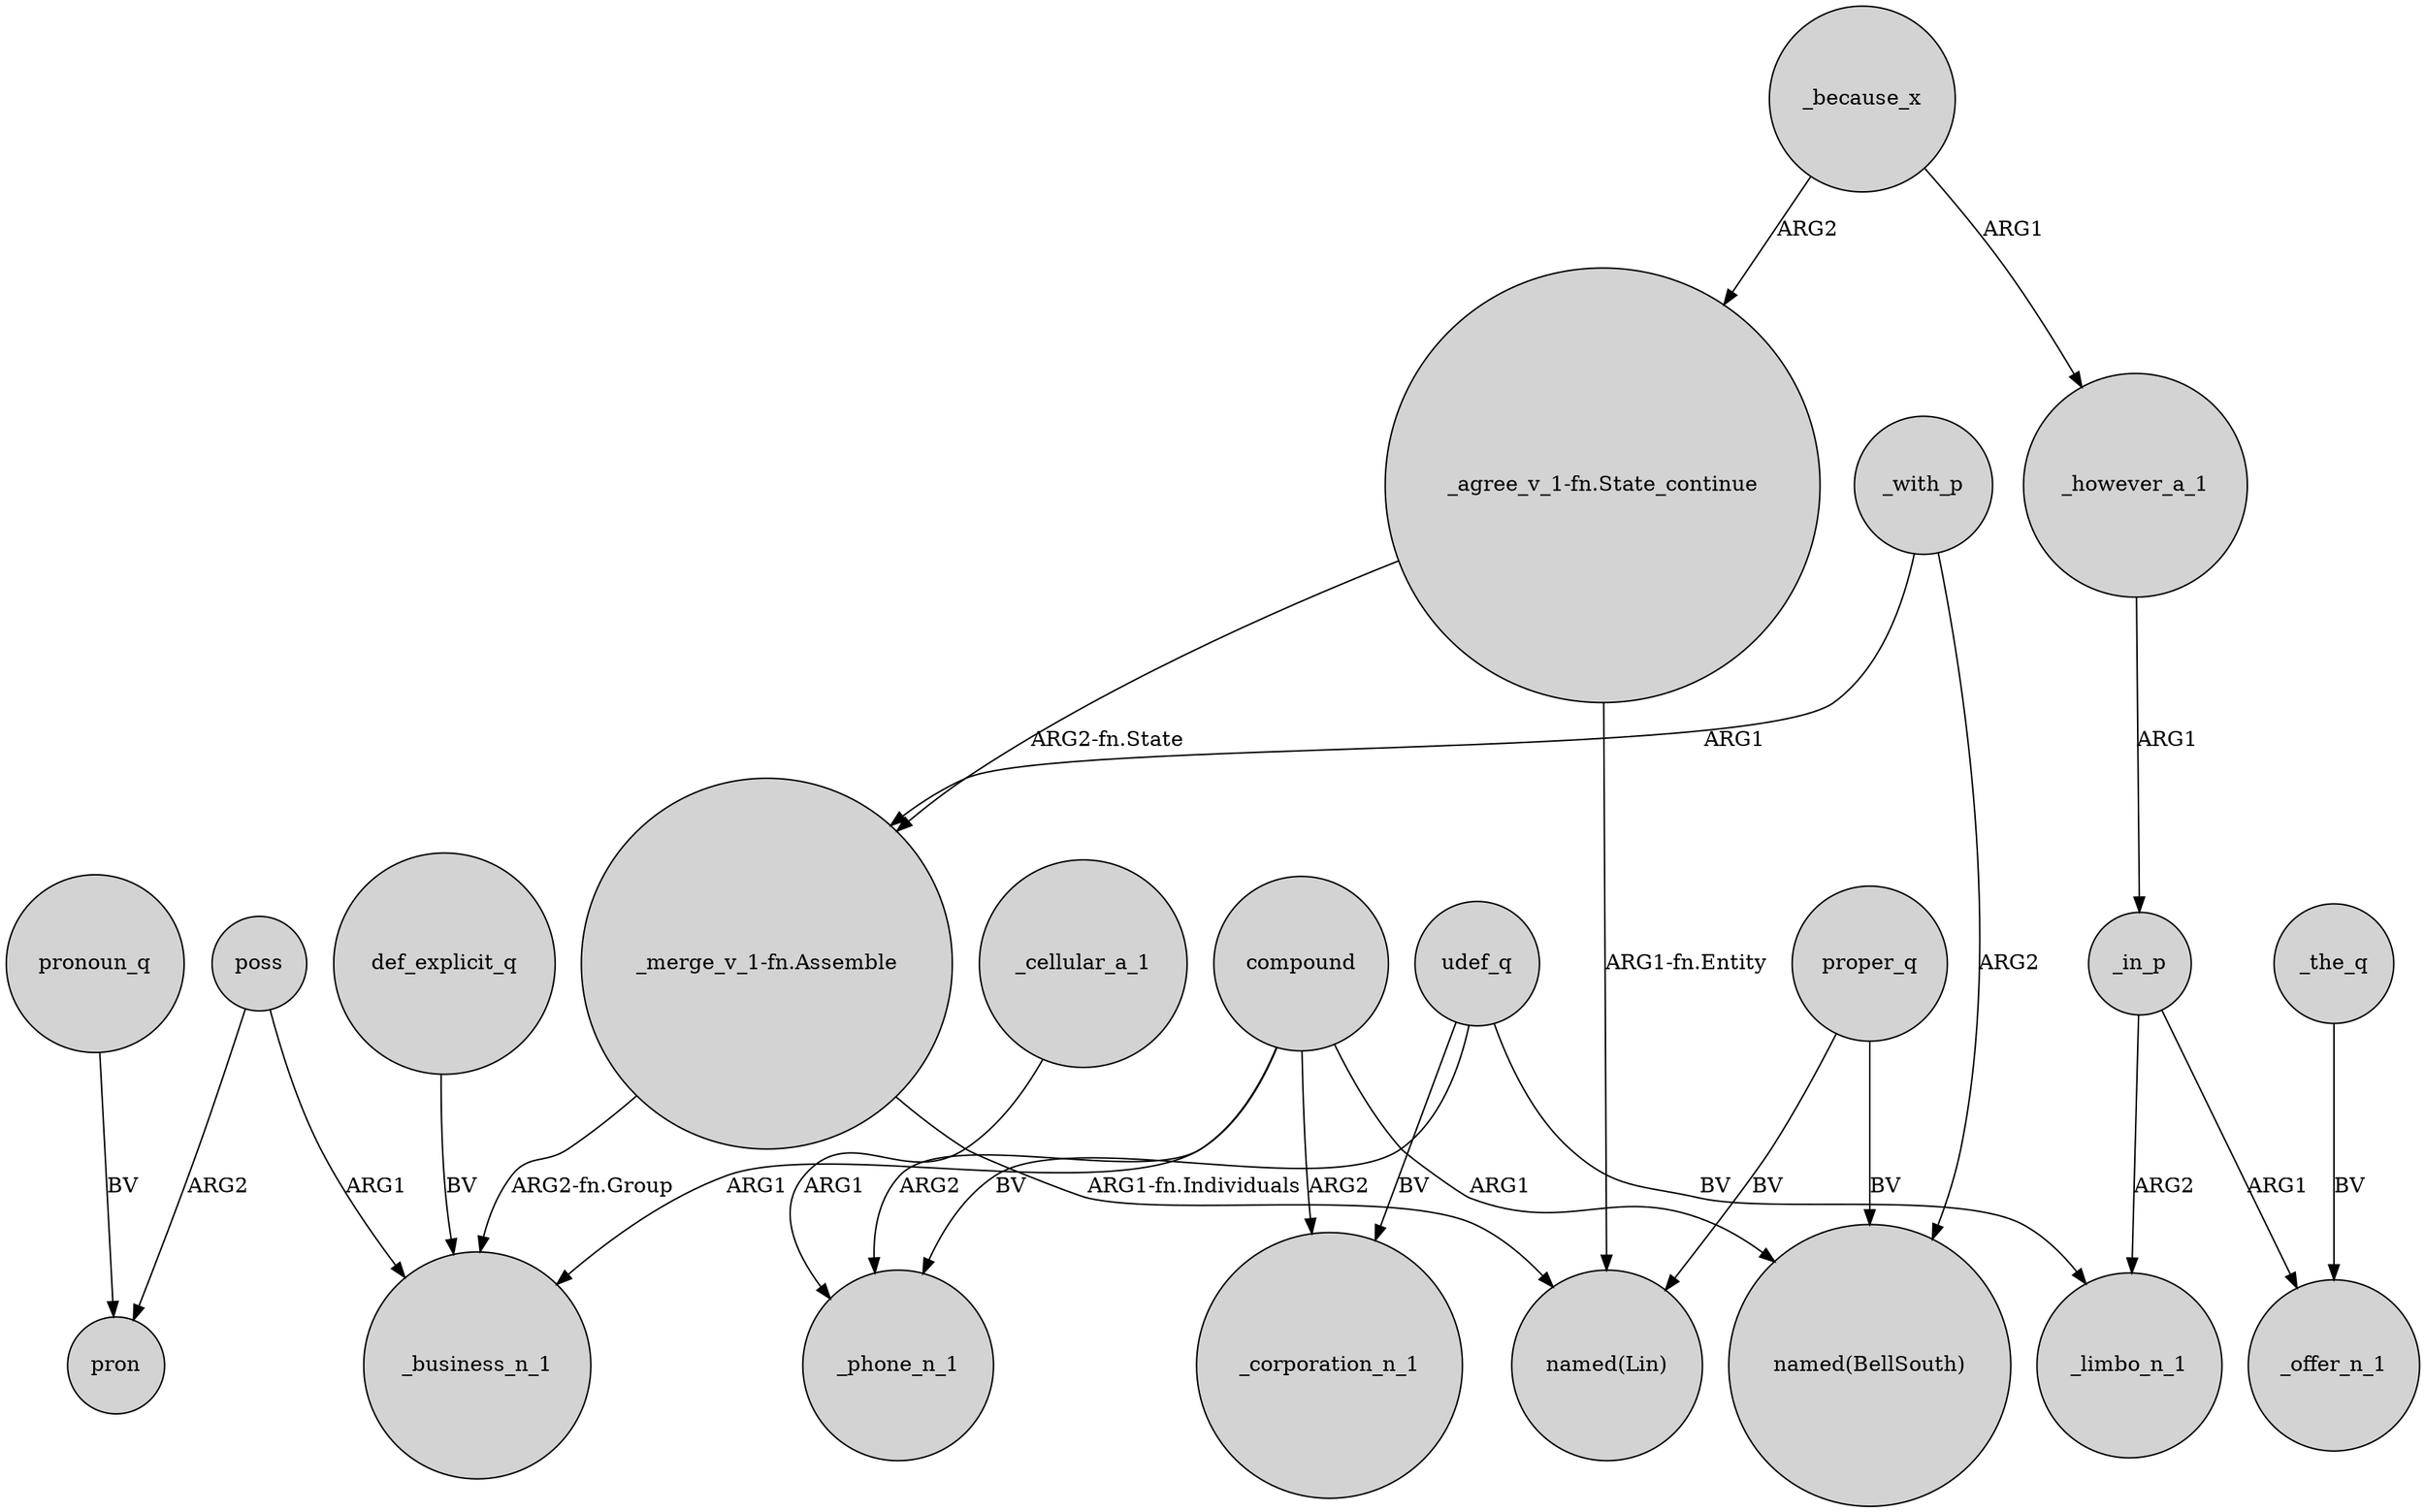 digraph {
	node [shape=circle style=filled]
	def_explicit_q -> _business_n_1 [label=BV]
	_cellular_a_1 -> _phone_n_1 [label=ARG1]
	_because_x -> "_agree_v_1-fn.State_continue" [label=ARG2]
	poss -> _business_n_1 [label=ARG1]
	_in_p -> _limbo_n_1 [label=ARG2]
	compound -> _phone_n_1 [label=ARG2]
	"_merge_v_1-fn.Assemble" -> "named(Lin)" [label="ARG1-fn.Individuals"]
	_with_p -> "_merge_v_1-fn.Assemble" [label=ARG1]
	proper_q -> "named(Lin)" [label=BV]
	compound -> "named(BellSouth)" [label=ARG1]
	udef_q -> _phone_n_1 [label=BV]
	proper_q -> "named(BellSouth)" [label=BV]
	_however_a_1 -> _in_p [label=ARG1]
	pronoun_q -> pron [label=BV]
	poss -> pron [label=ARG2]
	"_agree_v_1-fn.State_continue" -> "named(Lin)" [label="ARG1-fn.Entity"]
	"_merge_v_1-fn.Assemble" -> _business_n_1 [label="ARG2-fn.Group"]
	_the_q -> _offer_n_1 [label=BV]
	udef_q -> _limbo_n_1 [label=BV]
	compound -> _corporation_n_1 [label=ARG2]
	udef_q -> _corporation_n_1 [label=BV]
	compound -> _business_n_1 [label=ARG1]
	_in_p -> _offer_n_1 [label=ARG1]
	_because_x -> _however_a_1 [label=ARG1]
	_with_p -> "named(BellSouth)" [label=ARG2]
	"_agree_v_1-fn.State_continue" -> "_merge_v_1-fn.Assemble" [label="ARG2-fn.State"]
}
